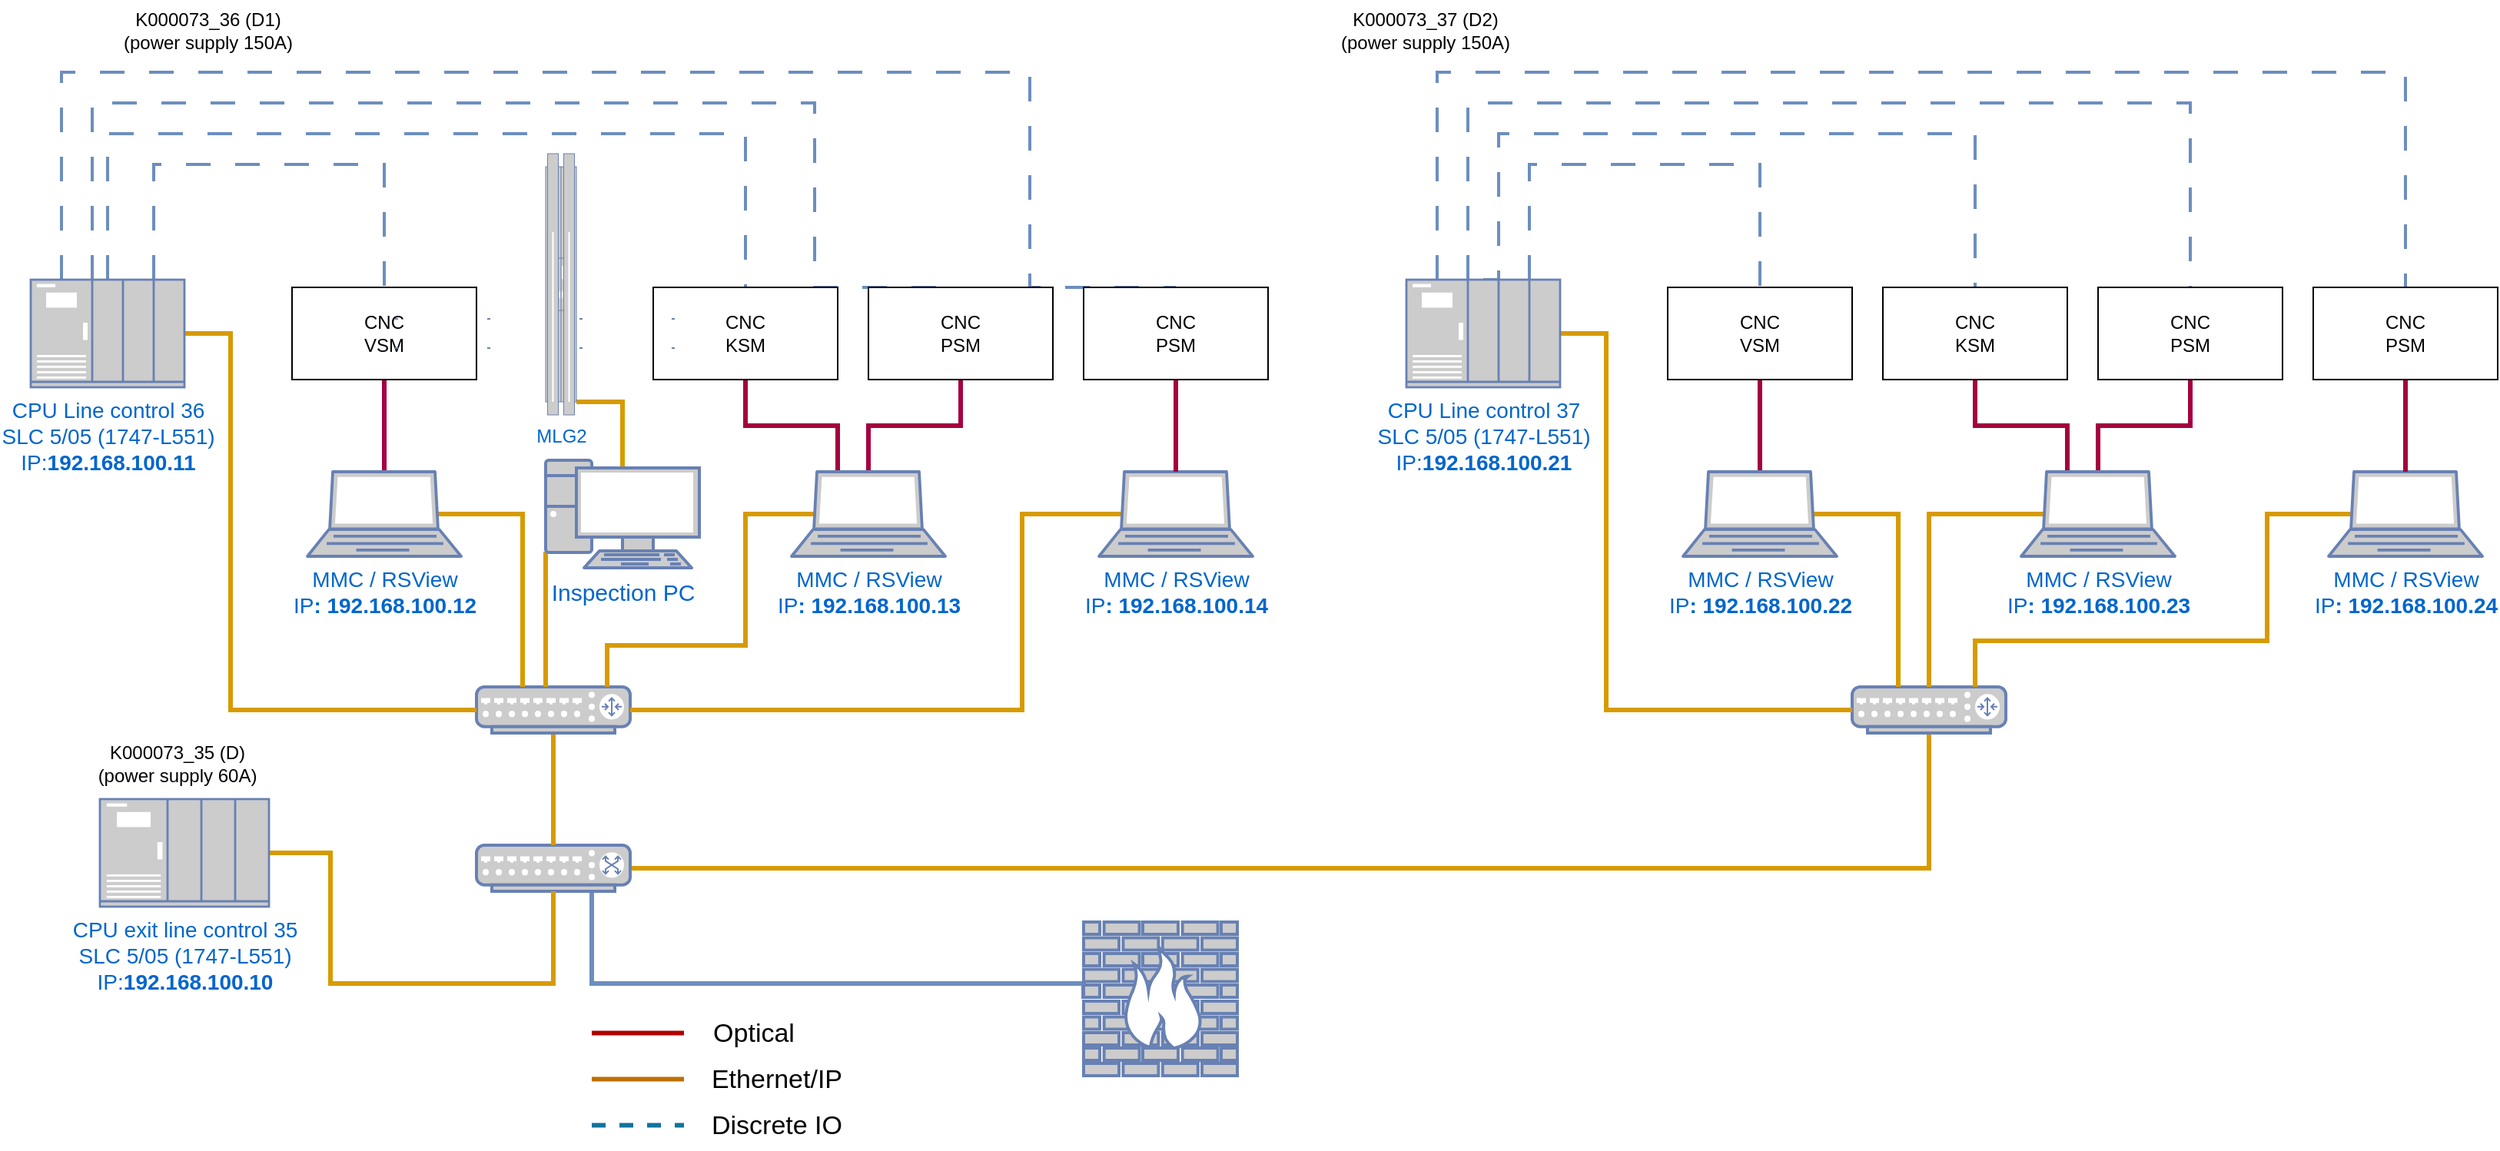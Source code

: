 <mxfile version="21.4.0" type="github">
  <diagram name="Page-1" id="WLB4W7FoqpOxXbgukPIv">
    <mxGraphModel dx="1197" dy="889" grid="1" gridSize="10" guides="1" tooltips="1" connect="1" arrows="1" fold="1" page="1" pageScale="1" pageWidth="827" pageHeight="1169" math="0" shadow="0">
      <root>
        <mxCell id="0" />
        <mxCell id="1" parent="0" />
        <mxCell id="LHUtdxbBdhvLTkgLUQPW-53" style="edgeStyle=orthogonalEdgeStyle;rounded=0;orthogonalLoop=1;jettySize=auto;html=1;endArrow=none;endFill=0;fillColor=#ffe6cc;strokeColor=#d79b00;strokeWidth=3;entryX=0.5;entryY=1;entryDx=0;entryDy=0;entryPerimeter=0;" edge="1" parent="1" source="LHUtdxbBdhvLTkgLUQPW-1" target="LHUtdxbBdhvLTkgLUQPW-31">
          <mxGeometry relative="1" as="geometry">
            <mxPoint x="1170" y="480" as="targetPoint" />
            <Array as="points">
              <mxPoint x="1270" y="565" />
            </Array>
          </mxGeometry>
        </mxCell>
        <mxCell id="LHUtdxbBdhvLTkgLUQPW-86" style="edgeStyle=orthogonalEdgeStyle;rounded=0;orthogonalLoop=1;jettySize=auto;html=1;entryX=0;entryY=0.5;entryDx=0;entryDy=0;entryPerimeter=0;strokeWidth=3;endArrow=none;endFill=0;fillColor=#dae8fc;strokeColor=#6c8ebf;" edge="1" parent="1" source="LHUtdxbBdhvLTkgLUQPW-1" target="LHUtdxbBdhvLTkgLUQPW-85">
          <mxGeometry relative="1" as="geometry">
            <Array as="points">
              <mxPoint x="400" y="640" />
              <mxPoint x="720" y="640" />
            </Array>
          </mxGeometry>
        </mxCell>
        <mxCell id="LHUtdxbBdhvLTkgLUQPW-1" value="" style="fontColor=#0066CC;verticalAlign=top;verticalLabelPosition=bottom;labelPosition=center;align=center;html=1;outlineConnect=0;fillColor=#CCCCCC;strokeColor=#6881B3;gradientColor=none;gradientDirection=north;strokeWidth=2;shape=mxgraph.networks.switch;" vertex="1" parent="1">
          <mxGeometry x="325" y="550" width="100" height="30" as="geometry" />
        </mxCell>
        <mxCell id="LHUtdxbBdhvLTkgLUQPW-30" value="" style="edgeStyle=orthogonalEdgeStyle;rounded=0;orthogonalLoop=1;jettySize=auto;html=1;endArrow=none;endFill=0;fillColor=#ffe6cc;strokeColor=#d79b00;strokeWidth=3;" edge="1" parent="1" source="LHUtdxbBdhvLTkgLUQPW-2" target="LHUtdxbBdhvLTkgLUQPW-1">
          <mxGeometry relative="1" as="geometry" />
        </mxCell>
        <mxCell id="LHUtdxbBdhvLTkgLUQPW-2" value="" style="fontColor=#0066CC;verticalAlign=top;verticalLabelPosition=bottom;labelPosition=center;align=center;html=1;outlineConnect=0;fillColor=#CCCCCC;strokeColor=#6881B3;gradientColor=none;gradientDirection=north;strokeWidth=2;shape=mxgraph.networks.router;" vertex="1" parent="1">
          <mxGeometry x="325" y="447" width="100" height="30" as="geometry" />
        </mxCell>
        <mxCell id="LHUtdxbBdhvLTkgLUQPW-6" style="edgeStyle=orthogonalEdgeStyle;rounded=0;orthogonalLoop=1;jettySize=auto;html=1;entryX=0.335;entryY=0.017;entryDx=0;entryDy=0;entryPerimeter=0;strokeColor=#6c8ebf;endArrow=none;endFill=0;startArrow=none;startFill=0;dashed=1;strokeWidth=2;fillColor=#dae8fc;dashPattern=8 8;" edge="1" parent="1" source="LHUtdxbBdhvLTkgLUQPW-3" target="LHUtdxbBdhvLTkgLUQPW-4">
          <mxGeometry relative="1" as="geometry">
            <Array as="points">
              <mxPoint x="115" y="107" />
              <mxPoint x="265" y="107" />
              <mxPoint x="265" y="188" />
            </Array>
          </mxGeometry>
        </mxCell>
        <mxCell id="LHUtdxbBdhvLTkgLUQPW-9" style="edgeStyle=orthogonalEdgeStyle;rounded=0;orthogonalLoop=1;jettySize=auto;html=1;exitX=0.5;exitY=0;exitDx=0;exitDy=0;exitPerimeter=0;entryX=0.5;entryY=0;entryDx=0;entryDy=0;endArrow=none;endFill=0;dashed=1;strokeWidth=2;fillColor=#dae8fc;strokeColor=#6c8ebf;dashPattern=8 8;" edge="1" parent="1" source="LHUtdxbBdhvLTkgLUQPW-3" target="LHUtdxbBdhvLTkgLUQPW-7">
          <mxGeometry relative="1" as="geometry">
            <Array as="points">
              <mxPoint x="95" y="87" />
              <mxPoint x="405" y="87" />
            </Array>
          </mxGeometry>
        </mxCell>
        <mxCell id="LHUtdxbBdhvLTkgLUQPW-10" style="edgeStyle=orthogonalEdgeStyle;rounded=0;orthogonalLoop=1;jettySize=auto;html=1;entryX=0.5;entryY=0;entryDx=0;entryDy=0;endArrow=none;endFill=0;dashed=1;strokeWidth=2;fillColor=#dae8fc;strokeColor=#6c8ebf;dashPattern=8 8;" edge="1" parent="1" source="LHUtdxbBdhvLTkgLUQPW-3" target="LHUtdxbBdhvLTkgLUQPW-8">
          <mxGeometry relative="1" as="geometry">
            <Array as="points">
              <mxPoint x="75" y="67" />
              <mxPoint x="545" y="67" />
            </Array>
          </mxGeometry>
        </mxCell>
        <mxCell id="LHUtdxbBdhvLTkgLUQPW-17" style="edgeStyle=orthogonalEdgeStyle;rounded=0;orthogonalLoop=1;jettySize=auto;html=1;entryX=0.5;entryY=0;entryDx=0;entryDy=0;endArrow=none;endFill=0;dashed=1;strokeWidth=2;fillColor=#dae8fc;strokeColor=#6c8ebf;dashPattern=8 8;" edge="1" parent="1" source="LHUtdxbBdhvLTkgLUQPW-3" target="LHUtdxbBdhvLTkgLUQPW-16">
          <mxGeometry relative="1" as="geometry">
            <Array as="points">
              <mxPoint x="55" y="47" />
              <mxPoint x="685" y="47" />
            </Array>
          </mxGeometry>
        </mxCell>
        <mxCell id="LHUtdxbBdhvLTkgLUQPW-23" style="edgeStyle=orthogonalEdgeStyle;rounded=0;orthogonalLoop=1;jettySize=auto;html=1;entryX=0;entryY=0.5;entryDx=0;entryDy=0;entryPerimeter=0;endArrow=none;endFill=0;fillColor=#ffe6cc;strokeColor=#d79b00;strokeWidth=3;" edge="1" parent="1" source="LHUtdxbBdhvLTkgLUQPW-3" target="LHUtdxbBdhvLTkgLUQPW-2">
          <mxGeometry relative="1" as="geometry">
            <Array as="points">
              <mxPoint x="165" y="217" />
              <mxPoint x="165" y="462" />
            </Array>
          </mxGeometry>
        </mxCell>
        <mxCell id="LHUtdxbBdhvLTkgLUQPW-3" value="CPU Line control 36&lt;br style=&quot;font-size: 14px;&quot;&gt;SLC 5/05 (1747-L551)&lt;br style=&quot;font-size: 14px;&quot;&gt;IP:&lt;b style=&quot;font-size: 14px;&quot;&gt;&lt;font style=&quot;font-size: 14px;&quot;&gt;192.168.100.11&lt;/font&gt;&lt;/b&gt;" style="fontColor=#0066CC;verticalAlign=top;verticalLabelPosition=bottom;labelPosition=center;align=center;html=1;outlineConnect=0;fillColor=#CCCCCC;strokeColor=#6881B3;gradientColor=none;gradientDirection=north;strokeWidth=2;shape=mxgraph.networks.ups_enterprise;fontSize=14;" vertex="1" parent="1">
          <mxGeometry x="35" y="182" width="100" height="70" as="geometry" />
        </mxCell>
        <mxCell id="LHUtdxbBdhvLTkgLUQPW-11" style="edgeStyle=orthogonalEdgeStyle;rounded=0;orthogonalLoop=1;jettySize=auto;html=1;endArrow=none;endFill=0;fillColor=#d80073;strokeColor=#A50040;strokeWidth=3;" edge="1" parent="1" source="LHUtdxbBdhvLTkgLUQPW-4" target="LHUtdxbBdhvLTkgLUQPW-5">
          <mxGeometry relative="1" as="geometry" />
        </mxCell>
        <mxCell id="LHUtdxbBdhvLTkgLUQPW-4" value="CNC&lt;br&gt;VSM" style="rounded=0;whiteSpace=wrap;html=1;" vertex="1" parent="1">
          <mxGeometry x="205" y="187" width="120" height="60" as="geometry" />
        </mxCell>
        <mxCell id="LHUtdxbBdhvLTkgLUQPW-20" style="edgeStyle=orthogonalEdgeStyle;rounded=0;orthogonalLoop=1;jettySize=auto;html=1;endArrow=none;endFill=0;exitX=0.85;exitY=0.5;exitDx=0;exitDy=0;exitPerimeter=0;fillColor=#ffe6cc;strokeColor=#d79b00;strokeWidth=3;" edge="1" parent="1" source="LHUtdxbBdhvLTkgLUQPW-5" target="LHUtdxbBdhvLTkgLUQPW-2">
          <mxGeometry relative="1" as="geometry">
            <Array as="points">
              <mxPoint x="355" y="335" />
            </Array>
          </mxGeometry>
        </mxCell>
        <mxCell id="LHUtdxbBdhvLTkgLUQPW-5" value="MMC / RSView&lt;br style=&quot;font-size: 14px;&quot;&gt;&lt;font style=&quot;font-size: 14px;&quot;&gt;IP&lt;b style=&quot;font-size: 14px;&quot;&gt;: 192.168.100.12&lt;br style=&quot;font-size: 14px;&quot;&gt;&lt;/b&gt;&lt;/font&gt;" style="fontColor=#0066CC;verticalAlign=top;verticalLabelPosition=bottom;labelPosition=center;align=center;html=1;outlineConnect=0;fillColor=#CCCCCC;strokeColor=#6881B3;gradientColor=none;gradientDirection=north;strokeWidth=2;shape=mxgraph.networks.laptop;fontSize=14;" vertex="1" parent="1">
          <mxGeometry x="215" y="307" width="100" height="55" as="geometry" />
        </mxCell>
        <mxCell id="LHUtdxbBdhvLTkgLUQPW-13" value="" style="edgeStyle=orthogonalEdgeStyle;rounded=0;orthogonalLoop=1;jettySize=auto;html=1;endArrow=none;endFill=0;fillColor=#d80073;strokeColor=#A50040;strokeWidth=3;" edge="1" parent="1" source="LHUtdxbBdhvLTkgLUQPW-7" target="LHUtdxbBdhvLTkgLUQPW-12">
          <mxGeometry relative="1" as="geometry">
            <Array as="points">
              <mxPoint x="500" y="277" />
              <mxPoint x="560" y="277" />
            </Array>
          </mxGeometry>
        </mxCell>
        <mxCell id="LHUtdxbBdhvLTkgLUQPW-7" value="CNC&lt;br&gt;KSM" style="rounded=0;whiteSpace=wrap;html=1;" vertex="1" parent="1">
          <mxGeometry x="440" y="187" width="120" height="60" as="geometry" />
        </mxCell>
        <mxCell id="LHUtdxbBdhvLTkgLUQPW-19" style="edgeStyle=orthogonalEdgeStyle;rounded=0;orthogonalLoop=1;jettySize=auto;html=1;endArrow=none;endFill=0;fillColor=#d80073;strokeColor=#A50040;strokeWidth=3;" edge="1" parent="1" source="LHUtdxbBdhvLTkgLUQPW-8" target="LHUtdxbBdhvLTkgLUQPW-12">
          <mxGeometry relative="1" as="geometry" />
        </mxCell>
        <mxCell id="LHUtdxbBdhvLTkgLUQPW-8" value="CNC&lt;br&gt;PSM" style="rounded=0;whiteSpace=wrap;html=1;" vertex="1" parent="1">
          <mxGeometry x="580" y="187" width="120" height="60" as="geometry" />
        </mxCell>
        <mxCell id="LHUtdxbBdhvLTkgLUQPW-21" style="edgeStyle=orthogonalEdgeStyle;rounded=0;orthogonalLoop=1;jettySize=auto;html=1;endArrow=none;endFill=0;exitX=0.15;exitY=0.5;exitDx=0;exitDy=0;exitPerimeter=0;fillColor=#ffe6cc;strokeColor=#d79b00;strokeWidth=3;" edge="1" parent="1" source="LHUtdxbBdhvLTkgLUQPW-12" target="LHUtdxbBdhvLTkgLUQPW-2">
          <mxGeometry relative="1" as="geometry">
            <Array as="points">
              <mxPoint x="500" y="335" />
              <mxPoint x="500" y="420" />
              <mxPoint x="410" y="420" />
            </Array>
          </mxGeometry>
        </mxCell>
        <mxCell id="LHUtdxbBdhvLTkgLUQPW-12" value="MMC / RSView&lt;br style=&quot;font-size: 14px;&quot;&gt;&lt;font style=&quot;font-size: 14px;&quot;&gt;IP&lt;b style=&quot;font-size: 14px;&quot;&gt;: 192.168.100.13&lt;br style=&quot;font-size: 14px;&quot;&gt;&lt;/b&gt;&lt;/font&gt;" style="fontColor=#0066CC;verticalAlign=top;verticalLabelPosition=bottom;labelPosition=center;align=center;html=1;outlineConnect=0;fillColor=#CCCCCC;strokeColor=#6881B3;gradientColor=none;gradientDirection=north;strokeWidth=2;shape=mxgraph.networks.laptop;fontSize=14;" vertex="1" parent="1">
          <mxGeometry x="530" y="307" width="100" height="55" as="geometry" />
        </mxCell>
        <mxCell id="LHUtdxbBdhvLTkgLUQPW-22" style="edgeStyle=orthogonalEdgeStyle;rounded=0;orthogonalLoop=1;jettySize=auto;html=1;endArrow=none;endFill=0;exitX=0.15;exitY=0.5;exitDx=0;exitDy=0;exitPerimeter=0;fillColor=#ffe6cc;strokeColor=#d79b00;strokeWidth=3;" edge="1" parent="1" source="LHUtdxbBdhvLTkgLUQPW-14" target="LHUtdxbBdhvLTkgLUQPW-2">
          <mxGeometry relative="1" as="geometry">
            <Array as="points">
              <mxPoint x="680" y="335" />
              <mxPoint x="680" y="462" />
            </Array>
          </mxGeometry>
        </mxCell>
        <mxCell id="LHUtdxbBdhvLTkgLUQPW-14" value="MMC / RSView&lt;br style=&quot;font-size: 14px;&quot;&gt;&lt;font style=&quot;font-size: 14px;&quot;&gt;IP&lt;b style=&quot;font-size: 14px;&quot;&gt;: 192.168.100.14&lt;br style=&quot;font-size: 14px;&quot;&gt;&lt;/b&gt;&lt;/font&gt;" style="fontColor=#0066CC;verticalAlign=top;verticalLabelPosition=bottom;labelPosition=center;align=center;html=1;outlineConnect=0;fillColor=#CCCCCC;strokeColor=#6881B3;gradientColor=none;gradientDirection=north;strokeWidth=2;shape=mxgraph.networks.laptop;fontSize=14;" vertex="1" parent="1">
          <mxGeometry x="730" y="307" width="100" height="55" as="geometry" />
        </mxCell>
        <mxCell id="LHUtdxbBdhvLTkgLUQPW-18" value="" style="edgeStyle=orthogonalEdgeStyle;rounded=0;orthogonalLoop=1;jettySize=auto;html=1;endArrow=none;endFill=0;fillColor=#d80073;strokeColor=#A50040;strokeWidth=3;" edge="1" parent="1" source="LHUtdxbBdhvLTkgLUQPW-16" target="LHUtdxbBdhvLTkgLUQPW-14">
          <mxGeometry relative="1" as="geometry" />
        </mxCell>
        <mxCell id="LHUtdxbBdhvLTkgLUQPW-16" value="CNC&lt;br&gt;PSM" style="rounded=0;whiteSpace=wrap;html=1;" vertex="1" parent="1">
          <mxGeometry x="720" y="187" width="120" height="60" as="geometry" />
        </mxCell>
        <mxCell id="LHUtdxbBdhvLTkgLUQPW-24" value="K000073_36 (D1)&lt;br&gt;(power supply 150A)" style="text;html=1;align=center;verticalAlign=middle;resizable=0;points=[];autosize=1;strokeColor=none;fillColor=none;" vertex="1" parent="1">
          <mxGeometry x="85" width="130" height="40" as="geometry" />
        </mxCell>
        <mxCell id="LHUtdxbBdhvLTkgLUQPW-29" style="edgeStyle=orthogonalEdgeStyle;rounded=0;orthogonalLoop=1;jettySize=auto;html=1;entryX=0.5;entryY=1;entryDx=0;entryDy=0;entryPerimeter=0;endArrow=none;endFill=0;fillColor=#ffe6cc;strokeColor=#d79b00;strokeWidth=3;" edge="1" parent="1" source="LHUtdxbBdhvLTkgLUQPW-25" target="LHUtdxbBdhvLTkgLUQPW-1">
          <mxGeometry relative="1" as="geometry">
            <Array as="points">
              <mxPoint x="230" y="555" />
              <mxPoint x="230" y="640" />
              <mxPoint x="375" y="640" />
            </Array>
          </mxGeometry>
        </mxCell>
        <mxCell id="LHUtdxbBdhvLTkgLUQPW-25" value="CPU exit line control 35&lt;br style=&quot;font-size: 14px;&quot;&gt;SLC 5/05 (1747-L551)&lt;br style=&quot;font-size: 14px;&quot;&gt;IP:&lt;b style=&quot;font-size: 14px;&quot;&gt;&lt;font style=&quot;font-size: 14px;&quot;&gt;192.168.100.10&lt;/font&gt;&lt;/b&gt;" style="fontColor=#0066CC;verticalAlign=top;verticalLabelPosition=bottom;labelPosition=center;align=center;html=1;outlineConnect=0;fillColor=#CCCCCC;strokeColor=#6881B3;gradientColor=none;gradientDirection=north;strokeWidth=2;shape=mxgraph.networks.ups_enterprise;fontSize=14;" vertex="1" parent="1">
          <mxGeometry x="80" y="520" width="110" height="70" as="geometry" />
        </mxCell>
        <mxCell id="LHUtdxbBdhvLTkgLUQPW-26" value="K000073_35 (D)&lt;br&gt;(power supply 60A)" style="text;html=1;align=center;verticalAlign=middle;resizable=0;points=[];autosize=1;strokeColor=none;fillColor=none;" vertex="1" parent="1">
          <mxGeometry x="65" y="477" width="130" height="40" as="geometry" />
        </mxCell>
        <mxCell id="LHUtdxbBdhvLTkgLUQPW-31" value="" style="fontColor=#0066CC;verticalAlign=top;verticalLabelPosition=bottom;labelPosition=center;align=center;html=1;outlineConnect=0;fillColor=#CCCCCC;strokeColor=#6881B3;gradientColor=none;gradientDirection=north;strokeWidth=2;shape=mxgraph.networks.router;" vertex="1" parent="1">
          <mxGeometry x="1220" y="447" width="100" height="30" as="geometry" />
        </mxCell>
        <mxCell id="LHUtdxbBdhvLTkgLUQPW-32" style="edgeStyle=orthogonalEdgeStyle;rounded=0;orthogonalLoop=1;jettySize=auto;html=1;entryX=0.335;entryY=0.017;entryDx=0;entryDy=0;entryPerimeter=0;strokeColor=#6c8ebf;endArrow=none;endFill=0;startArrow=none;startFill=0;dashed=1;strokeWidth=2;fillColor=#dae8fc;dashPattern=8 8;" edge="1" parent="1" source="LHUtdxbBdhvLTkgLUQPW-37" target="LHUtdxbBdhvLTkgLUQPW-39">
          <mxGeometry relative="1" as="geometry">
            <Array as="points">
              <mxPoint x="1010" y="107" />
              <mxPoint x="1160" y="107" />
              <mxPoint x="1160" y="188" />
            </Array>
          </mxGeometry>
        </mxCell>
        <mxCell id="LHUtdxbBdhvLTkgLUQPW-33" style="edgeStyle=orthogonalEdgeStyle;rounded=0;orthogonalLoop=1;jettySize=auto;html=1;exitX=0.5;exitY=0;exitDx=0;exitDy=0;exitPerimeter=0;entryX=0.5;entryY=0;entryDx=0;entryDy=0;endArrow=none;endFill=0;dashed=1;strokeWidth=2;fillColor=#dae8fc;strokeColor=#6c8ebf;dashPattern=8 8;" edge="1" parent="1" source="LHUtdxbBdhvLTkgLUQPW-37" target="LHUtdxbBdhvLTkgLUQPW-43">
          <mxGeometry relative="1" as="geometry">
            <Array as="points">
              <mxPoint x="990" y="87" />
              <mxPoint x="1300" y="87" />
            </Array>
          </mxGeometry>
        </mxCell>
        <mxCell id="LHUtdxbBdhvLTkgLUQPW-34" style="edgeStyle=orthogonalEdgeStyle;rounded=0;orthogonalLoop=1;jettySize=auto;html=1;entryX=0.5;entryY=0;entryDx=0;entryDy=0;endArrow=none;endFill=0;dashed=1;strokeWidth=2;fillColor=#dae8fc;strokeColor=#6c8ebf;dashPattern=8 8;" edge="1" parent="1" source="LHUtdxbBdhvLTkgLUQPW-37" target="LHUtdxbBdhvLTkgLUQPW-45">
          <mxGeometry relative="1" as="geometry">
            <Array as="points">
              <mxPoint x="970" y="67" />
              <mxPoint x="1440" y="67" />
            </Array>
          </mxGeometry>
        </mxCell>
        <mxCell id="LHUtdxbBdhvLTkgLUQPW-35" style="edgeStyle=orthogonalEdgeStyle;rounded=0;orthogonalLoop=1;jettySize=auto;html=1;entryX=0.5;entryY=0;entryDx=0;entryDy=0;endArrow=none;endFill=0;dashed=1;strokeWidth=2;fillColor=#dae8fc;strokeColor=#6c8ebf;dashPattern=8 8;" edge="1" parent="1" source="LHUtdxbBdhvLTkgLUQPW-37" target="LHUtdxbBdhvLTkgLUQPW-51">
          <mxGeometry relative="1" as="geometry">
            <Array as="points">
              <mxPoint x="950" y="47" />
              <mxPoint x="1580" y="47" />
            </Array>
          </mxGeometry>
        </mxCell>
        <mxCell id="LHUtdxbBdhvLTkgLUQPW-36" style="edgeStyle=orthogonalEdgeStyle;rounded=0;orthogonalLoop=1;jettySize=auto;html=1;entryX=0;entryY=0.5;entryDx=0;entryDy=0;entryPerimeter=0;endArrow=none;endFill=0;fillColor=#ffe6cc;strokeColor=#d79b00;strokeWidth=3;" edge="1" parent="1" source="LHUtdxbBdhvLTkgLUQPW-37" target="LHUtdxbBdhvLTkgLUQPW-31">
          <mxGeometry relative="1" as="geometry">
            <Array as="points">
              <mxPoint x="1060" y="217" />
              <mxPoint x="1060" y="462" />
            </Array>
          </mxGeometry>
        </mxCell>
        <mxCell id="LHUtdxbBdhvLTkgLUQPW-37" value="CPU Line control 37&lt;br style=&quot;font-size: 14px;&quot;&gt;SLC 5/05 (1747-L551)&lt;br style=&quot;font-size: 14px;&quot;&gt;IP:&lt;b style=&quot;font-size: 14px;&quot;&gt;&lt;font style=&quot;font-size: 14px;&quot;&gt;192.168.100.21&lt;/font&gt;&lt;/b&gt;" style="fontColor=#0066CC;verticalAlign=top;verticalLabelPosition=bottom;labelPosition=center;align=center;html=1;outlineConnect=0;fillColor=#CCCCCC;strokeColor=#6881B3;gradientColor=none;gradientDirection=north;strokeWidth=2;shape=mxgraph.networks.ups_enterprise;fontSize=14;" vertex="1" parent="1">
          <mxGeometry x="930" y="182" width="100" height="70" as="geometry" />
        </mxCell>
        <mxCell id="LHUtdxbBdhvLTkgLUQPW-38" style="edgeStyle=orthogonalEdgeStyle;rounded=0;orthogonalLoop=1;jettySize=auto;html=1;endArrow=none;endFill=0;fillColor=#d80073;strokeColor=#A50040;strokeWidth=3;" edge="1" parent="1" source="LHUtdxbBdhvLTkgLUQPW-39" target="LHUtdxbBdhvLTkgLUQPW-41">
          <mxGeometry relative="1" as="geometry" />
        </mxCell>
        <mxCell id="LHUtdxbBdhvLTkgLUQPW-39" value="CNC&lt;br&gt;VSM" style="rounded=0;whiteSpace=wrap;html=1;" vertex="1" parent="1">
          <mxGeometry x="1100" y="187" width="120" height="60" as="geometry" />
        </mxCell>
        <mxCell id="LHUtdxbBdhvLTkgLUQPW-40" style="edgeStyle=orthogonalEdgeStyle;rounded=0;orthogonalLoop=1;jettySize=auto;html=1;endArrow=none;endFill=0;exitX=0.85;exitY=0.5;exitDx=0;exitDy=0;exitPerimeter=0;fillColor=#ffe6cc;strokeColor=#d79b00;strokeWidth=3;" edge="1" parent="1" source="LHUtdxbBdhvLTkgLUQPW-41" target="LHUtdxbBdhvLTkgLUQPW-31">
          <mxGeometry relative="1" as="geometry">
            <Array as="points">
              <mxPoint x="1250" y="335" />
            </Array>
          </mxGeometry>
        </mxCell>
        <mxCell id="LHUtdxbBdhvLTkgLUQPW-41" value="MMC / RSView&lt;br style=&quot;font-size: 14px;&quot;&gt;&lt;font style=&quot;font-size: 14px;&quot;&gt;IP&lt;b style=&quot;font-size: 14px;&quot;&gt;: 192.168.100.22&lt;br style=&quot;font-size: 14px;&quot;&gt;&lt;/b&gt;&lt;/font&gt;" style="fontColor=#0066CC;verticalAlign=top;verticalLabelPosition=bottom;labelPosition=center;align=center;html=1;outlineConnect=0;fillColor=#CCCCCC;strokeColor=#6881B3;gradientColor=none;gradientDirection=north;strokeWidth=2;shape=mxgraph.networks.laptop;fontSize=14;" vertex="1" parent="1">
          <mxGeometry x="1110" y="307" width="100" height="55" as="geometry" />
        </mxCell>
        <mxCell id="LHUtdxbBdhvLTkgLUQPW-42" value="" style="edgeStyle=orthogonalEdgeStyle;rounded=0;orthogonalLoop=1;jettySize=auto;html=1;endArrow=none;endFill=0;fillColor=#d80073;strokeColor=#A50040;strokeWidth=3;" edge="1" parent="1" source="LHUtdxbBdhvLTkgLUQPW-43" target="LHUtdxbBdhvLTkgLUQPW-47">
          <mxGeometry relative="1" as="geometry">
            <Array as="points">
              <mxPoint x="1300" y="277" />
              <mxPoint x="1360" y="277" />
            </Array>
          </mxGeometry>
        </mxCell>
        <mxCell id="LHUtdxbBdhvLTkgLUQPW-43" value="CNC&lt;br&gt;KSM" style="rounded=0;whiteSpace=wrap;html=1;" vertex="1" parent="1">
          <mxGeometry x="1240" y="187" width="120" height="60" as="geometry" />
        </mxCell>
        <mxCell id="LHUtdxbBdhvLTkgLUQPW-44" style="edgeStyle=orthogonalEdgeStyle;rounded=0;orthogonalLoop=1;jettySize=auto;html=1;endArrow=none;endFill=0;fillColor=#d80073;strokeColor=#A50040;strokeWidth=3;" edge="1" parent="1" source="LHUtdxbBdhvLTkgLUQPW-45" target="LHUtdxbBdhvLTkgLUQPW-47">
          <mxGeometry relative="1" as="geometry" />
        </mxCell>
        <mxCell id="LHUtdxbBdhvLTkgLUQPW-45" value="CNC&lt;br&gt;PSM" style="rounded=0;whiteSpace=wrap;html=1;" vertex="1" parent="1">
          <mxGeometry x="1380" y="187" width="120" height="60" as="geometry" />
        </mxCell>
        <mxCell id="LHUtdxbBdhvLTkgLUQPW-46" style="edgeStyle=orthogonalEdgeStyle;rounded=0;orthogonalLoop=1;jettySize=auto;html=1;endArrow=none;endFill=0;exitX=0.15;exitY=0.5;exitDx=0;exitDy=0;exitPerimeter=0;fillColor=#ffe6cc;strokeColor=#d79b00;strokeWidth=3;" edge="1" parent="1" source="LHUtdxbBdhvLTkgLUQPW-47" target="LHUtdxbBdhvLTkgLUQPW-31">
          <mxGeometry relative="1" as="geometry">
            <Array as="points">
              <mxPoint x="1270" y="335" />
            </Array>
          </mxGeometry>
        </mxCell>
        <mxCell id="LHUtdxbBdhvLTkgLUQPW-47" value="MMC / RSView&lt;br style=&quot;font-size: 14px;&quot;&gt;&lt;font style=&quot;font-size: 14px;&quot;&gt;IP&lt;b style=&quot;font-size: 14px;&quot;&gt;: 192.168.100.23&lt;br style=&quot;font-size: 14px;&quot;&gt;&lt;/b&gt;&lt;/font&gt;" style="fontColor=#0066CC;verticalAlign=top;verticalLabelPosition=bottom;labelPosition=center;align=center;html=1;outlineConnect=0;fillColor=#CCCCCC;strokeColor=#6881B3;gradientColor=none;gradientDirection=north;strokeWidth=2;shape=mxgraph.networks.laptop;fontSize=14;" vertex="1" parent="1">
          <mxGeometry x="1330" y="307" width="100" height="55" as="geometry" />
        </mxCell>
        <mxCell id="LHUtdxbBdhvLTkgLUQPW-48" style="edgeStyle=orthogonalEdgeStyle;rounded=0;orthogonalLoop=1;jettySize=auto;html=1;endArrow=none;endFill=0;exitX=0.15;exitY=0.5;exitDx=0;exitDy=0;exitPerimeter=0;fillColor=#ffe6cc;strokeColor=#d79b00;strokeWidth=3;" edge="1" parent="1" source="LHUtdxbBdhvLTkgLUQPW-49" target="LHUtdxbBdhvLTkgLUQPW-31">
          <mxGeometry relative="1" as="geometry">
            <Array as="points">
              <mxPoint x="1490" y="335" />
              <mxPoint x="1490" y="417" />
              <mxPoint x="1300" y="417" />
            </Array>
          </mxGeometry>
        </mxCell>
        <mxCell id="LHUtdxbBdhvLTkgLUQPW-49" value="MMC / RSView&lt;br style=&quot;font-size: 14px;&quot;&gt;&lt;font style=&quot;font-size: 14px;&quot;&gt;IP&lt;b style=&quot;font-size: 14px;&quot;&gt;: 192.168.100.24&lt;br style=&quot;font-size: 14px;&quot;&gt;&lt;/b&gt;&lt;/font&gt;" style="fontColor=#0066CC;verticalAlign=top;verticalLabelPosition=bottom;labelPosition=center;align=center;html=1;outlineConnect=0;fillColor=#CCCCCC;strokeColor=#6881B3;gradientColor=none;gradientDirection=north;strokeWidth=2;shape=mxgraph.networks.laptop;fontSize=14;" vertex="1" parent="1">
          <mxGeometry x="1530" y="307" width="100" height="55" as="geometry" />
        </mxCell>
        <mxCell id="LHUtdxbBdhvLTkgLUQPW-50" value="" style="edgeStyle=orthogonalEdgeStyle;rounded=0;orthogonalLoop=1;jettySize=auto;html=1;endArrow=none;endFill=0;fillColor=#d80073;strokeColor=#A50040;strokeWidth=3;" edge="1" parent="1" source="LHUtdxbBdhvLTkgLUQPW-51" target="LHUtdxbBdhvLTkgLUQPW-49">
          <mxGeometry relative="1" as="geometry" />
        </mxCell>
        <mxCell id="LHUtdxbBdhvLTkgLUQPW-51" value="CNC&lt;br&gt;PSM" style="rounded=0;whiteSpace=wrap;html=1;" vertex="1" parent="1">
          <mxGeometry x="1520" y="187" width="120" height="60" as="geometry" />
        </mxCell>
        <mxCell id="LHUtdxbBdhvLTkgLUQPW-52" value="K000073_37 (D2)&lt;br&gt;(power supply 150A)" style="text;html=1;align=center;verticalAlign=middle;resizable=0;points=[];autosize=1;strokeColor=none;fillColor=none;" vertex="1" parent="1">
          <mxGeometry x="877" width="130" height="40" as="geometry" />
        </mxCell>
        <mxCell id="LHUtdxbBdhvLTkgLUQPW-54" value="" style="endArrow=none;html=1;rounded=0;strokeWidth=3;fillColor=#f0a30a;strokeColor=#BD7000;" edge="1" parent="1">
          <mxGeometry width="50" height="50" relative="1" as="geometry">
            <mxPoint x="400" y="702.29" as="sourcePoint" />
            <mxPoint x="460" y="702.29" as="targetPoint" />
          </mxGeometry>
        </mxCell>
        <mxCell id="LHUtdxbBdhvLTkgLUQPW-55" value="" style="endArrow=none;html=1;rounded=0;strokeWidth=3;fillColor=#e51400;strokeColor=#B20000;" edge="1" parent="1">
          <mxGeometry width="50" height="50" relative="1" as="geometry">
            <mxPoint x="400" y="672.29" as="sourcePoint" />
            <mxPoint x="460" y="672.29" as="targetPoint" />
          </mxGeometry>
        </mxCell>
        <mxCell id="LHUtdxbBdhvLTkgLUQPW-56" value="" style="endArrow=none;html=1;rounded=0;strokeWidth=3;fillColor=#b1ddf0;strokeColor=#10739e;dashed=1;" edge="1" parent="1">
          <mxGeometry width="50" height="50" relative="1" as="geometry">
            <mxPoint x="400" y="732.29" as="sourcePoint" />
            <mxPoint x="460" y="732.29" as="targetPoint" />
          </mxGeometry>
        </mxCell>
        <mxCell id="LHUtdxbBdhvLTkgLUQPW-57" value="Optical" style="text;html=1;align=center;verticalAlign=middle;resizable=0;points=[];autosize=1;strokeColor=none;fillColor=none;fontSize=17;" vertex="1" parent="1">
          <mxGeometry x="465" y="658" width="80" height="30" as="geometry" />
        </mxCell>
        <mxCell id="LHUtdxbBdhvLTkgLUQPW-58" value="Ethernet/IP" style="text;html=1;align=center;verticalAlign=middle;resizable=0;points=[];autosize=1;strokeColor=none;fillColor=none;fontSize=17;" vertex="1" parent="1">
          <mxGeometry x="465" y="688" width="110" height="30" as="geometry" />
        </mxCell>
        <mxCell id="LHUtdxbBdhvLTkgLUQPW-59" value="Discrete IO" style="text;html=1;align=center;verticalAlign=middle;resizable=0;points=[];autosize=1;strokeColor=none;fillColor=none;fontSize=17;" vertex="1" parent="1">
          <mxGeometry x="465" y="718" width="110" height="30" as="geometry" />
        </mxCell>
        <mxCell id="LHUtdxbBdhvLTkgLUQPW-61" style="edgeStyle=orthogonalEdgeStyle;rounded=0;orthogonalLoop=1;jettySize=auto;html=1;endArrow=none;endFill=0;fillColor=#ffe6cc;strokeColor=#d79b00;strokeWidth=3;exitX=0;exitY=0.85;exitDx=0;exitDy=0;exitPerimeter=0;" edge="1" parent="1" source="LHUtdxbBdhvLTkgLUQPW-60" target="LHUtdxbBdhvLTkgLUQPW-2">
          <mxGeometry relative="1" as="geometry">
            <Array as="points">
              <mxPoint x="370" y="420" />
              <mxPoint x="370" y="420" />
            </Array>
          </mxGeometry>
        </mxCell>
        <mxCell id="LHUtdxbBdhvLTkgLUQPW-82" style="edgeStyle=orthogonalEdgeStyle;rounded=0;orthogonalLoop=1;jettySize=auto;html=1;exitX=0.5;exitY=0.07;exitDx=0;exitDy=0;exitPerimeter=0;entryX=1;entryY=0.95;entryDx=0;entryDy=0;entryPerimeter=0;endArrow=none;endFill=0;strokeWidth=3;fillColor=#ffe6cc;strokeColor=#d79b00;" edge="1" parent="1" source="LHUtdxbBdhvLTkgLUQPW-60" target="LHUtdxbBdhvLTkgLUQPW-81">
          <mxGeometry relative="1" as="geometry" />
        </mxCell>
        <mxCell id="LHUtdxbBdhvLTkgLUQPW-60" value="Inspection PC" style="fontColor=#0066CC;verticalAlign=top;verticalLabelPosition=bottom;labelPosition=center;align=center;html=1;outlineConnect=0;fillColor=#CCCCCC;strokeColor=#6881B3;gradientColor=none;gradientDirection=north;strokeWidth=2;shape=mxgraph.networks.pc;fontSize=15;" vertex="1" parent="1">
          <mxGeometry x="370" y="299.5" width="100" height="70" as="geometry" />
        </mxCell>
        <mxCell id="LHUtdxbBdhvLTkgLUQPW-63" value="" style="strokeColor=#6881B3;edgeStyle=none;rounded=0;endArrow=none;html=1;strokeWidth=2;" edge="1" parent="1">
          <mxGeometry relative="1" as="geometry">
            <mxPoint x="273" y="207" as="sourcePoint" />
            <mxPoint x="273" y="208" as="targetPoint" />
          </mxGeometry>
        </mxCell>
        <mxCell id="LHUtdxbBdhvLTkgLUQPW-64" value="" style="strokeColor=#6881B3;edgeStyle=none;rounded=0;endArrow=none;html=1;strokeWidth=2;" edge="1" parent="1">
          <mxGeometry relative="1" as="geometry">
            <mxPoint x="333" y="207" as="sourcePoint" />
            <mxPoint x="333" y="208" as="targetPoint" />
          </mxGeometry>
        </mxCell>
        <mxCell id="LHUtdxbBdhvLTkgLUQPW-65" value="" style="strokeColor=#6881B3;edgeStyle=none;rounded=0;endArrow=none;html=1;strokeWidth=2;" edge="1" parent="1">
          <mxGeometry relative="1" as="geometry">
            <mxPoint x="393" y="207" as="sourcePoint" />
            <mxPoint x="393" y="208" as="targetPoint" />
          </mxGeometry>
        </mxCell>
        <mxCell id="LHUtdxbBdhvLTkgLUQPW-66" value="" style="strokeColor=#6881B3;edgeStyle=none;rounded=0;endArrow=none;html=1;strokeWidth=2;" edge="1" parent="1">
          <mxGeometry relative="1" as="geometry">
            <mxPoint x="453" y="207" as="sourcePoint" />
            <mxPoint x="453" y="208" as="targetPoint" />
          </mxGeometry>
        </mxCell>
        <mxCell id="LHUtdxbBdhvLTkgLUQPW-67" value="" style="strokeColor=#6881B3;edgeStyle=none;rounded=0;endArrow=none;html=1;strokeWidth=2;" edge="1" parent="1">
          <mxGeometry relative="1" as="geometry">
            <mxPoint x="273" y="226" as="sourcePoint" />
            <mxPoint x="273" y="227" as="targetPoint" />
          </mxGeometry>
        </mxCell>
        <mxCell id="LHUtdxbBdhvLTkgLUQPW-68" value="" style="strokeColor=#6881B3;edgeStyle=none;rounded=0;endArrow=none;html=1;strokeWidth=2;" edge="1" parent="1">
          <mxGeometry relative="1" as="geometry">
            <mxPoint x="333" y="226" as="sourcePoint" />
            <mxPoint x="333" y="227" as="targetPoint" />
          </mxGeometry>
        </mxCell>
        <mxCell id="LHUtdxbBdhvLTkgLUQPW-69" value="" style="strokeColor=#6881B3;edgeStyle=none;rounded=0;endArrow=none;html=1;strokeWidth=2;" edge="1" parent="1">
          <mxGeometry relative="1" as="geometry">
            <mxPoint x="393" y="226" as="sourcePoint" />
            <mxPoint x="393" y="227" as="targetPoint" />
          </mxGeometry>
        </mxCell>
        <mxCell id="LHUtdxbBdhvLTkgLUQPW-70" value="" style="strokeColor=#6881B3;edgeStyle=none;rounded=0;endArrow=none;html=1;strokeWidth=2;" edge="1" parent="1">
          <mxGeometry relative="1" as="geometry">
            <mxPoint x="453" y="226" as="sourcePoint" />
            <mxPoint x="453" y="227" as="targetPoint" />
          </mxGeometry>
        </mxCell>
        <mxCell id="LHUtdxbBdhvLTkgLUQPW-81" value="MLG2" style="fontColor=#0066CC;verticalAlign=top;verticalLabelPosition=bottom;labelPosition=center;align=center;html=1;outlineConnect=0;fillColor=#CCCCCC;strokeColor=#6881B3;gradientColor=none;gradientDirection=north;strokeWidth=2;shape=mxgraph.networks.mainframe;" vertex="1" parent="1">
          <mxGeometry x="370" y="100" width="20" height="170" as="geometry" />
        </mxCell>
        <mxCell id="LHUtdxbBdhvLTkgLUQPW-85" value="" style="fontColor=#0066CC;verticalAlign=top;verticalLabelPosition=bottom;labelPosition=center;align=center;html=1;outlineConnect=0;fillColor=#CCCCCC;strokeColor=#6881B3;gradientColor=none;gradientDirection=north;strokeWidth=2;shape=mxgraph.networks.firewall;" vertex="1" parent="1">
          <mxGeometry x="720" y="600" width="100" height="100" as="geometry" />
        </mxCell>
      </root>
    </mxGraphModel>
  </diagram>
</mxfile>
